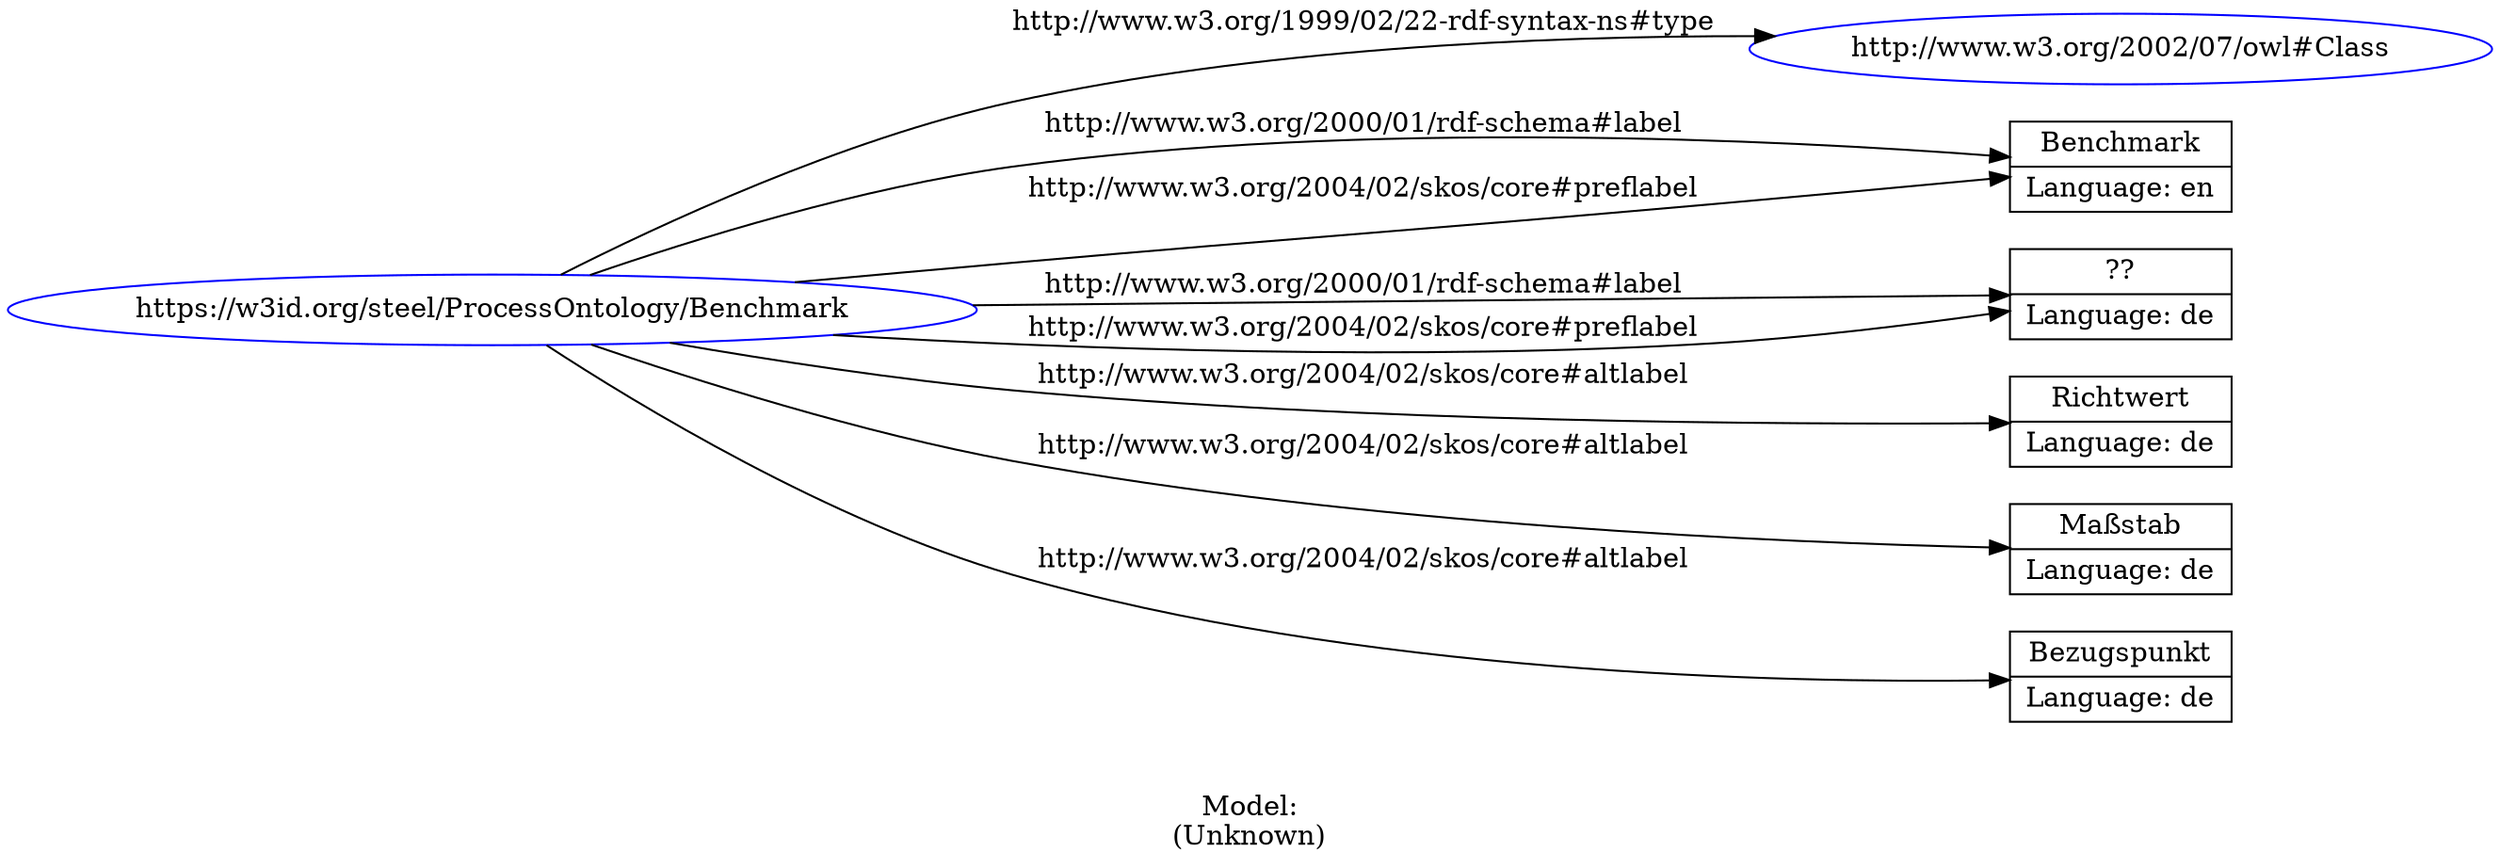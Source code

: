 digraph {
	rankdir = LR;
	charset="utf-8";

	"Rhttps://w3id.org/steel/ProcessOntology/Benchmark" -> "Rhttp://www.w3.org/2002/07/owl#Class" [ label="http://www.w3.org/1999/02/22-rdf-syntax-ns#type" ];
	"Rhttps://w3id.org/steel/ProcessOntology/Benchmark" -> "LBenchmark|Language: en" [ label="http://www.w3.org/2000/01/rdf-schema#label" ];
	"Rhttps://w3id.org/steel/ProcessOntology/Benchmark" -> "L??|Language: de" [ label="http://www.w3.org/2000/01/rdf-schema#label" ];
	"Rhttps://w3id.org/steel/ProcessOntology/Benchmark" -> "LRichtwert|Language: de" [ label="http://www.w3.org/2004/02/skos/core#altlabel" ];
	"Rhttps://w3id.org/steel/ProcessOntology/Benchmark" -> "L Maßstab|Language: de" [ label="http://www.w3.org/2004/02/skos/core#altlabel" ];
	"Rhttps://w3id.org/steel/ProcessOntology/Benchmark" -> "L Bezugspunkt|Language: de" [ label="http://www.w3.org/2004/02/skos/core#altlabel" ];
	"Rhttps://w3id.org/steel/ProcessOntology/Benchmark" -> "LBenchmark|Language: en" [ label="http://www.w3.org/2004/02/skos/core#preflabel" ];
	"Rhttps://w3id.org/steel/ProcessOntology/Benchmark" -> "L??|Language: de" [ label="http://www.w3.org/2004/02/skos/core#preflabel" ];

	// Resources
	"Rhttps://w3id.org/steel/ProcessOntology/Benchmark" [ label="https://w3id.org/steel/ProcessOntology/Benchmark", shape = ellipse, color = blue ];
	"Rhttp://www.w3.org/2002/07/owl#Class" [ label="http://www.w3.org/2002/07/owl#Class", shape = ellipse, color = blue ];

	// Anonymous nodes

	// Literals
	"LBenchmark|Language: en" [ label="Benchmark|Language: en", shape = record ];
	"L??|Language: de" [ label="??|Language: de", shape = record ];
	"LRichtwert|Language: de" [ label="Richtwert|Language: de", shape = record ];
	"L Maßstab|Language: de" [ label=" Maßstab|Language: de", shape = record ];
	"L Bezugspunkt|Language: de" [ label=" Bezugspunkt|Language: de", shape = record ];

	label="\n\nModel:\n(Unknown)";
}
